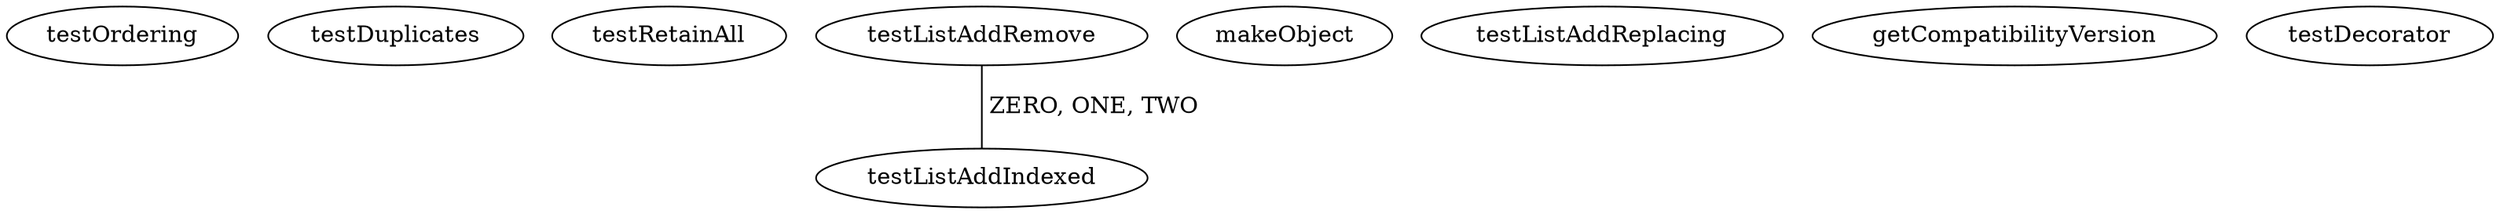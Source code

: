 digraph G {
testOrdering;
testDuplicates;
testRetainAll;
testListAddRemove;
makeObject;
testListAddIndexed;
testListAddReplacing;
getCompatibilityVersion;
testDecorator;
testListAddRemove -> testListAddIndexed [label=" ZERO, ONE, TWO", dir=none];
}